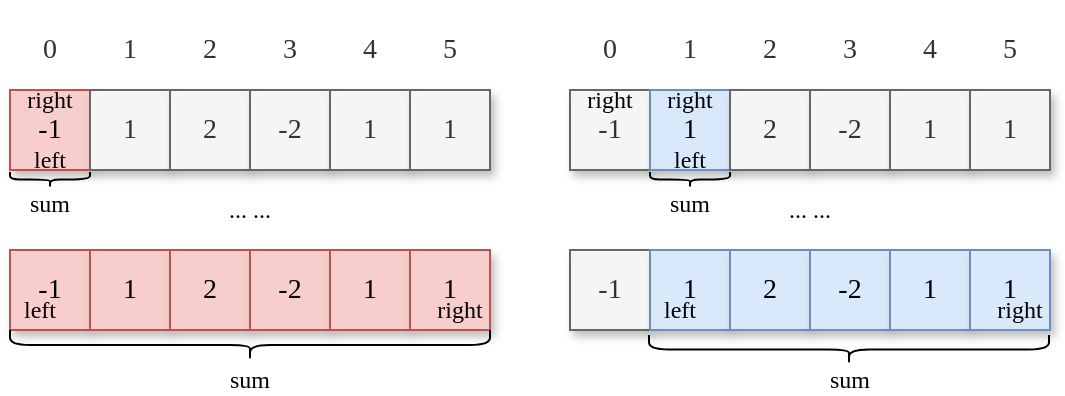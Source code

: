 <mxfile version="16.4.3" type="github">
  <diagram id="KClsczuqVtMZOjO609A7" name="第 1 页">
    <mxGraphModel dx="947" dy="506" grid="1" gridSize="10" guides="1" tooltips="1" connect="1" arrows="1" fold="1" page="1" pageScale="1" pageWidth="827" pageHeight="1169" background="#ffffff" math="0" shadow="0">
      <root>
        <mxCell id="0" />
        <mxCell id="1" parent="0" />
        <mxCell id="UFGrrsGST6fgBgzvhQ0c-1" value="&lt;font style=&quot;font-size: 14px&quot; face=&quot;Comic Sans MS&quot;&gt;-1&lt;/font&gt;" style="rounded=0;whiteSpace=wrap;html=1;fillColor=#f8cecc;strokeColor=#b85450;shadow=1;" vertex="1" parent="1">
          <mxGeometry x="320" y="120" width="40" height="40" as="geometry" />
        </mxCell>
        <mxCell id="UFGrrsGST6fgBgzvhQ0c-2" value="&lt;font style=&quot;font-size: 14px&quot; face=&quot;Comic Sans MS&quot;&gt;1&lt;/font&gt;" style="rounded=0;whiteSpace=wrap;html=1;fillColor=#f5f5f5;strokeColor=#666666;fontColor=#333333;shadow=1;" vertex="1" parent="1">
          <mxGeometry x="360" y="120" width="40" height="40" as="geometry" />
        </mxCell>
        <mxCell id="UFGrrsGST6fgBgzvhQ0c-3" value="&lt;font style=&quot;font-size: 14px&quot; face=&quot;Comic Sans MS&quot;&gt;2&lt;/font&gt;" style="rounded=0;whiteSpace=wrap;html=1;fillColor=#f5f5f5;strokeColor=#666666;fontColor=#333333;shadow=1;" vertex="1" parent="1">
          <mxGeometry x="400" y="120" width="40" height="40" as="geometry" />
        </mxCell>
        <mxCell id="UFGrrsGST6fgBgzvhQ0c-4" value="&lt;font style=&quot;font-size: 14px&quot; face=&quot;Comic Sans MS&quot;&gt;-2&lt;/font&gt;" style="rounded=0;whiteSpace=wrap;html=1;fillColor=#f5f5f5;strokeColor=#666666;fontColor=#333333;shadow=1;" vertex="1" parent="1">
          <mxGeometry x="440" y="120" width="40" height="40" as="geometry" />
        </mxCell>
        <mxCell id="UFGrrsGST6fgBgzvhQ0c-17" value="&lt;font style=&quot;font-size: 14px&quot; face=&quot;Comic Sans MS&quot;&gt;0&lt;/font&gt;" style="rounded=0;whiteSpace=wrap;html=1;fillColor=#f5f5f5;strokeColor=#666666;fontColor=#333333;shadow=1;opacity=0;" vertex="1" parent="1">
          <mxGeometry x="320" y="80" width="40" height="40" as="geometry" />
        </mxCell>
        <mxCell id="UFGrrsGST6fgBgzvhQ0c-18" value="&lt;font style=&quot;font-size: 14px&quot; face=&quot;Comic Sans MS&quot;&gt;1&lt;/font&gt;" style="rounded=0;whiteSpace=wrap;html=1;fillColor=#f5f5f5;strokeColor=#666666;fontColor=#333333;shadow=1;opacity=0;" vertex="1" parent="1">
          <mxGeometry x="360" y="80" width="40" height="40" as="geometry" />
        </mxCell>
        <mxCell id="UFGrrsGST6fgBgzvhQ0c-19" value="&lt;font style=&quot;font-size: 14px&quot; face=&quot;Comic Sans MS&quot;&gt;2&lt;/font&gt;" style="rounded=0;whiteSpace=wrap;html=1;fillColor=#f5f5f5;strokeColor=#666666;fontColor=#333333;shadow=1;opacity=0;" vertex="1" parent="1">
          <mxGeometry x="400" y="80" width="40" height="40" as="geometry" />
        </mxCell>
        <mxCell id="UFGrrsGST6fgBgzvhQ0c-20" value="&lt;font style=&quot;font-size: 14px&quot; face=&quot;Comic Sans MS&quot;&gt;3&lt;/font&gt;" style="rounded=0;whiteSpace=wrap;html=1;fillColor=#f5f5f5;strokeColor=#666666;fontColor=#333333;shadow=1;opacity=0;" vertex="1" parent="1">
          <mxGeometry x="440" y="80" width="40" height="40" as="geometry" />
        </mxCell>
        <mxCell id="UFGrrsGST6fgBgzvhQ0c-28" value="&lt;font style=&quot;font-size: 14px&quot; face=&quot;Comic Sans MS&quot;&gt;1&lt;/font&gt;" style="rounded=0;whiteSpace=wrap;html=1;fillColor=#f5f5f5;strokeColor=#666666;fontColor=#333333;shadow=1;" vertex="1" parent="1">
          <mxGeometry x="480" y="120" width="40" height="40" as="geometry" />
        </mxCell>
        <mxCell id="UFGrrsGST6fgBgzvhQ0c-29" value="&lt;font style=&quot;font-size: 14px&quot; face=&quot;Comic Sans MS&quot;&gt;1&lt;/font&gt;" style="rounded=0;whiteSpace=wrap;html=1;fillColor=#f5f5f5;strokeColor=#666666;fontColor=#333333;shadow=1;" vertex="1" parent="1">
          <mxGeometry x="520" y="120" width="40" height="40" as="geometry" />
        </mxCell>
        <mxCell id="UFGrrsGST6fgBgzvhQ0c-30" value="&lt;font style=&quot;font-size: 14px&quot; face=&quot;Comic Sans MS&quot;&gt;4&lt;/font&gt;" style="rounded=0;whiteSpace=wrap;html=1;fillColor=#f5f5f5;strokeColor=#666666;fontColor=#333333;shadow=1;opacity=0;" vertex="1" parent="1">
          <mxGeometry x="480" y="80" width="40" height="40" as="geometry" />
        </mxCell>
        <mxCell id="UFGrrsGST6fgBgzvhQ0c-31" value="&lt;font style=&quot;font-size: 14px&quot; face=&quot;Comic Sans MS&quot;&gt;5&lt;/font&gt;" style="rounded=0;whiteSpace=wrap;html=1;fillColor=#f5f5f5;strokeColor=#666666;fontColor=#333333;shadow=1;opacity=0;" vertex="1" parent="1">
          <mxGeometry x="520" y="80" width="40" height="40" as="geometry" />
        </mxCell>
        <mxCell id="UFGrrsGST6fgBgzvhQ0c-33" value="&lt;font face=&quot;Comic Sans MS&quot;&gt;left&lt;/font&gt;" style="text;html=1;strokeColor=none;fillColor=none;align=center;verticalAlign=middle;whiteSpace=wrap;rounded=0;" vertex="1" parent="1">
          <mxGeometry x="320" y="150" width="40" height="10" as="geometry" />
        </mxCell>
        <mxCell id="UFGrrsGST6fgBgzvhQ0c-34" value="&lt;font face=&quot;Comic Sans MS&quot;&gt;right&lt;/font&gt;" style="text;html=1;strokeColor=none;fillColor=none;align=center;verticalAlign=middle;whiteSpace=wrap;rounded=0;" vertex="1" parent="1">
          <mxGeometry x="320" y="120" width="40" height="10" as="geometry" />
        </mxCell>
        <mxCell id="UFGrrsGST6fgBgzvhQ0c-43" value="&lt;font style=&quot;font-size: 14px&quot; face=&quot;Comic Sans MS&quot;&gt;-1&lt;/font&gt;" style="rounded=0;whiteSpace=wrap;html=1;fillColor=#f8cecc;strokeColor=#b85450;shadow=1;" vertex="1" parent="1">
          <mxGeometry x="320" y="200" width="40" height="40" as="geometry" />
        </mxCell>
        <mxCell id="UFGrrsGST6fgBgzvhQ0c-44" value="&lt;font style=&quot;font-size: 14px&quot; face=&quot;Comic Sans MS&quot;&gt;1&lt;/font&gt;" style="rounded=0;whiteSpace=wrap;html=1;fillColor=#f8cecc;strokeColor=#b85450;shadow=1;" vertex="1" parent="1">
          <mxGeometry x="360" y="200" width="40" height="40" as="geometry" />
        </mxCell>
        <mxCell id="UFGrrsGST6fgBgzvhQ0c-45" value="&lt;font style=&quot;font-size: 14px&quot; face=&quot;Comic Sans MS&quot;&gt;2&lt;/font&gt;" style="rounded=0;whiteSpace=wrap;html=1;fillColor=#f8cecc;strokeColor=#b85450;shadow=1;" vertex="1" parent="1">
          <mxGeometry x="400" y="200" width="40" height="40" as="geometry" />
        </mxCell>
        <mxCell id="UFGrrsGST6fgBgzvhQ0c-46" value="&lt;font style=&quot;font-size: 14px&quot; face=&quot;Comic Sans MS&quot;&gt;-2&lt;/font&gt;" style="rounded=0;whiteSpace=wrap;html=1;fillColor=#f8cecc;strokeColor=#b85450;shadow=1;" vertex="1" parent="1">
          <mxGeometry x="440" y="200" width="40" height="40" as="geometry" />
        </mxCell>
        <mxCell id="UFGrrsGST6fgBgzvhQ0c-47" value="&lt;font style=&quot;font-size: 14px&quot; face=&quot;Comic Sans MS&quot;&gt;1&lt;/font&gt;" style="rounded=0;whiteSpace=wrap;html=1;fillColor=#f8cecc;strokeColor=#b85450;shadow=1;" vertex="1" parent="1">
          <mxGeometry x="480" y="200" width="40" height="40" as="geometry" />
        </mxCell>
        <mxCell id="UFGrrsGST6fgBgzvhQ0c-48" value="&lt;font style=&quot;font-size: 14px&quot; face=&quot;Comic Sans MS&quot;&gt;1&lt;/font&gt;" style="rounded=0;whiteSpace=wrap;html=1;fillColor=#f8cecc;strokeColor=#b85450;shadow=1;" vertex="1" parent="1">
          <mxGeometry x="520" y="200" width="40" height="40" as="geometry" />
        </mxCell>
        <mxCell id="UFGrrsGST6fgBgzvhQ0c-49" value="&lt;font face=&quot;Comic Sans MS&quot;&gt;left&lt;/font&gt;" style="text;html=1;strokeColor=none;fillColor=none;align=center;verticalAlign=middle;whiteSpace=wrap;rounded=0;" vertex="1" parent="1">
          <mxGeometry x="320" y="220" width="30" height="20" as="geometry" />
        </mxCell>
        <mxCell id="UFGrrsGST6fgBgzvhQ0c-50" value="&lt;font face=&quot;Comic Sans MS&quot;&gt;right&lt;/font&gt;" style="text;html=1;strokeColor=none;fillColor=none;align=center;verticalAlign=middle;whiteSpace=wrap;rounded=0;" vertex="1" parent="1">
          <mxGeometry x="530" y="220" width="30" height="20" as="geometry" />
        </mxCell>
        <mxCell id="UFGrrsGST6fgBgzvhQ0c-51" value="&lt;font style=&quot;font-size: 14px&quot; face=&quot;Comic Sans MS&quot;&gt;-1&lt;/font&gt;" style="rounded=0;whiteSpace=wrap;html=1;fillColor=#f5f5f5;strokeColor=#666666;shadow=1;fontColor=#333333;" vertex="1" parent="1">
          <mxGeometry x="600" y="120" width="40" height="40" as="geometry" />
        </mxCell>
        <mxCell id="UFGrrsGST6fgBgzvhQ0c-52" value="&lt;font style=&quot;font-size: 14px&quot; face=&quot;Comic Sans MS&quot;&gt;1&lt;/font&gt;" style="rounded=0;whiteSpace=wrap;html=1;fillColor=#dae8fc;strokeColor=#6c8ebf;shadow=1;" vertex="1" parent="1">
          <mxGeometry x="640" y="120" width="40" height="40" as="geometry" />
        </mxCell>
        <mxCell id="UFGrrsGST6fgBgzvhQ0c-53" value="&lt;font style=&quot;font-size: 14px&quot; face=&quot;Comic Sans MS&quot;&gt;2&lt;/font&gt;" style="rounded=0;whiteSpace=wrap;html=1;fillColor=#f5f5f5;strokeColor=#666666;fontColor=#333333;shadow=1;" vertex="1" parent="1">
          <mxGeometry x="680" y="120" width="40" height="40" as="geometry" />
        </mxCell>
        <mxCell id="UFGrrsGST6fgBgzvhQ0c-54" value="&lt;font style=&quot;font-size: 14px&quot; face=&quot;Comic Sans MS&quot;&gt;-2&lt;/font&gt;" style="rounded=0;whiteSpace=wrap;html=1;fillColor=#f5f5f5;strokeColor=#666666;fontColor=#333333;shadow=1;" vertex="1" parent="1">
          <mxGeometry x="720" y="120" width="40" height="40" as="geometry" />
        </mxCell>
        <mxCell id="UFGrrsGST6fgBgzvhQ0c-55" value="&lt;font style=&quot;font-size: 14px&quot; face=&quot;Comic Sans MS&quot;&gt;1&lt;/font&gt;" style="rounded=0;whiteSpace=wrap;html=1;fillColor=#f5f5f5;strokeColor=#666666;fontColor=#333333;shadow=1;" vertex="1" parent="1">
          <mxGeometry x="760" y="120" width="40" height="40" as="geometry" />
        </mxCell>
        <mxCell id="UFGrrsGST6fgBgzvhQ0c-56" value="&lt;font style=&quot;font-size: 14px&quot; face=&quot;Comic Sans MS&quot;&gt;1&lt;/font&gt;" style="rounded=0;whiteSpace=wrap;html=1;fillColor=#f5f5f5;strokeColor=#666666;fontColor=#333333;shadow=1;" vertex="1" parent="1">
          <mxGeometry x="800" y="120" width="40" height="40" as="geometry" />
        </mxCell>
        <mxCell id="UFGrrsGST6fgBgzvhQ0c-57" value="&lt;font face=&quot;Comic Sans MS&quot;&gt;left&lt;/font&gt;" style="text;html=1;strokeColor=none;fillColor=none;align=center;verticalAlign=middle;whiteSpace=wrap;rounded=0;" vertex="1" parent="1">
          <mxGeometry x="640" y="150" width="40" height="10" as="geometry" />
        </mxCell>
        <mxCell id="UFGrrsGST6fgBgzvhQ0c-58" value="&lt;font face=&quot;Comic Sans MS&quot;&gt;right&lt;/font&gt;" style="text;html=1;strokeColor=none;fillColor=none;align=center;verticalAlign=middle;whiteSpace=wrap;rounded=0;" vertex="1" parent="1">
          <mxGeometry x="640" y="120" width="40" height="10" as="geometry" />
        </mxCell>
        <mxCell id="UFGrrsGST6fgBgzvhQ0c-67" value="&lt;font style=&quot;font-size: 14px&quot; face=&quot;Comic Sans MS&quot;&gt;-1&lt;/font&gt;" style="rounded=0;whiteSpace=wrap;html=1;fillColor=#f5f5f5;strokeColor=#666666;shadow=1;fontColor=#333333;" vertex="1" parent="1">
          <mxGeometry x="600" y="200" width="40" height="40" as="geometry" />
        </mxCell>
        <mxCell id="UFGrrsGST6fgBgzvhQ0c-68" value="&lt;font style=&quot;font-size: 14px&quot; face=&quot;Comic Sans MS&quot;&gt;1&lt;/font&gt;" style="rounded=0;whiteSpace=wrap;html=1;fillColor=#dae8fc;strokeColor=#6c8ebf;shadow=1;" vertex="1" parent="1">
          <mxGeometry x="640" y="200" width="40" height="40" as="geometry" />
        </mxCell>
        <mxCell id="UFGrrsGST6fgBgzvhQ0c-69" value="&lt;font style=&quot;font-size: 14px&quot; face=&quot;Comic Sans MS&quot;&gt;2&lt;/font&gt;" style="rounded=0;whiteSpace=wrap;html=1;fillColor=#dae8fc;strokeColor=#6c8ebf;shadow=1;" vertex="1" parent="1">
          <mxGeometry x="680" y="200" width="40" height="40" as="geometry" />
        </mxCell>
        <mxCell id="UFGrrsGST6fgBgzvhQ0c-70" value="&lt;font style=&quot;font-size: 14px&quot; face=&quot;Comic Sans MS&quot;&gt;-2&lt;/font&gt;" style="rounded=0;whiteSpace=wrap;html=1;fillColor=#dae8fc;strokeColor=#6c8ebf;shadow=1;" vertex="1" parent="1">
          <mxGeometry x="720" y="200" width="40" height="40" as="geometry" />
        </mxCell>
        <mxCell id="UFGrrsGST6fgBgzvhQ0c-71" value="&lt;font style=&quot;font-size: 14px&quot; face=&quot;Comic Sans MS&quot;&gt;1&lt;/font&gt;" style="rounded=0;whiteSpace=wrap;html=1;fillColor=#dae8fc;strokeColor=#6c8ebf;shadow=1;" vertex="1" parent="1">
          <mxGeometry x="760" y="200" width="40" height="40" as="geometry" />
        </mxCell>
        <mxCell id="UFGrrsGST6fgBgzvhQ0c-72" value="&lt;font style=&quot;font-size: 14px&quot; face=&quot;Comic Sans MS&quot;&gt;1&lt;/font&gt;" style="rounded=0;whiteSpace=wrap;html=1;fillColor=#dae8fc;strokeColor=#6c8ebf;shadow=1;" vertex="1" parent="1">
          <mxGeometry x="800" y="200" width="40" height="40" as="geometry" />
        </mxCell>
        <mxCell id="UFGrrsGST6fgBgzvhQ0c-73" value="&lt;font face=&quot;Comic Sans MS&quot;&gt;left&lt;/font&gt;" style="text;html=1;strokeColor=none;fillColor=none;align=center;verticalAlign=middle;whiteSpace=wrap;rounded=0;" vertex="1" parent="1">
          <mxGeometry x="640" y="220" width="30" height="20" as="geometry" />
        </mxCell>
        <mxCell id="UFGrrsGST6fgBgzvhQ0c-74" value="&lt;font face=&quot;Comic Sans MS&quot;&gt;right&lt;/font&gt;" style="text;html=1;strokeColor=none;fillColor=none;align=center;verticalAlign=middle;whiteSpace=wrap;rounded=0;" vertex="1" parent="1">
          <mxGeometry x="810" y="220" width="30" height="20" as="geometry" />
        </mxCell>
        <mxCell id="UFGrrsGST6fgBgzvhQ0c-75" value="... ..." style="text;html=1;strokeColor=none;fillColor=none;align=center;verticalAlign=middle;whiteSpace=wrap;rounded=0;fontFamily=Comic Sans MS;" vertex="1" parent="1">
          <mxGeometry x="320" y="160" width="240" height="40" as="geometry" />
        </mxCell>
        <mxCell id="UFGrrsGST6fgBgzvhQ0c-77" value="... ..." style="text;html=1;strokeColor=none;fillColor=none;align=center;verticalAlign=middle;whiteSpace=wrap;rounded=0;fontFamily=Comic Sans MS;" vertex="1" parent="1">
          <mxGeometry x="600" y="160" width="240" height="40" as="geometry" />
        </mxCell>
        <mxCell id="UFGrrsGST6fgBgzvhQ0c-78" value="&lt;font style=&quot;font-size: 14px&quot; face=&quot;Comic Sans MS&quot;&gt;0&lt;/font&gt;" style="rounded=0;whiteSpace=wrap;html=1;fillColor=#f5f5f5;strokeColor=#666666;fontColor=#333333;shadow=1;opacity=0;" vertex="1" parent="1">
          <mxGeometry x="600" y="80" width="40" height="40" as="geometry" />
        </mxCell>
        <mxCell id="UFGrrsGST6fgBgzvhQ0c-79" value="&lt;font style=&quot;font-size: 14px&quot; face=&quot;Comic Sans MS&quot;&gt;1&lt;/font&gt;" style="rounded=0;whiteSpace=wrap;html=1;fillColor=#f5f5f5;strokeColor=#666666;fontColor=#333333;shadow=1;opacity=0;" vertex="1" parent="1">
          <mxGeometry x="640" y="80" width="40" height="40" as="geometry" />
        </mxCell>
        <mxCell id="UFGrrsGST6fgBgzvhQ0c-80" value="&lt;font style=&quot;font-size: 14px&quot; face=&quot;Comic Sans MS&quot;&gt;2&lt;/font&gt;" style="rounded=0;whiteSpace=wrap;html=1;fillColor=#f5f5f5;strokeColor=#666666;fontColor=#333333;shadow=1;opacity=0;" vertex="1" parent="1">
          <mxGeometry x="680" y="80" width="40" height="40" as="geometry" />
        </mxCell>
        <mxCell id="UFGrrsGST6fgBgzvhQ0c-81" value="&lt;font style=&quot;font-size: 14px&quot; face=&quot;Comic Sans MS&quot;&gt;3&lt;/font&gt;" style="rounded=0;whiteSpace=wrap;html=1;fillColor=#f5f5f5;strokeColor=#666666;fontColor=#333333;shadow=1;opacity=0;" vertex="1" parent="1">
          <mxGeometry x="720" y="80" width="40" height="40" as="geometry" />
        </mxCell>
        <mxCell id="UFGrrsGST6fgBgzvhQ0c-82" value="&lt;font style=&quot;font-size: 14px&quot; face=&quot;Comic Sans MS&quot;&gt;4&lt;/font&gt;" style="rounded=0;whiteSpace=wrap;html=1;fillColor=#f5f5f5;strokeColor=#666666;fontColor=#333333;shadow=1;opacity=0;" vertex="1" parent="1">
          <mxGeometry x="760" y="80" width="40" height="40" as="geometry" />
        </mxCell>
        <mxCell id="UFGrrsGST6fgBgzvhQ0c-83" value="&lt;font style=&quot;font-size: 14px&quot; face=&quot;Comic Sans MS&quot;&gt;5&lt;/font&gt;" style="rounded=0;whiteSpace=wrap;html=1;fillColor=#f5f5f5;strokeColor=#666666;fontColor=#333333;shadow=1;opacity=0;" vertex="1" parent="1">
          <mxGeometry x="800" y="80" width="40" height="40" as="geometry" />
        </mxCell>
        <mxCell id="UFGrrsGST6fgBgzvhQ0c-84" value="&lt;font face=&quot;Comic Sans MS&quot;&gt;right&lt;/font&gt;" style="text;html=1;strokeColor=none;fillColor=none;align=center;verticalAlign=middle;whiteSpace=wrap;rounded=0;" vertex="1" parent="1">
          <mxGeometry x="600" y="120" width="40" height="10" as="geometry" />
        </mxCell>
        <mxCell id="UFGrrsGST6fgBgzvhQ0c-85" value="" style="shape=curlyBracket;whiteSpace=wrap;html=1;rounded=1;flipH=1;fontFamily=Comic Sans MS;rotation=90;" vertex="1" parent="1">
          <mxGeometry x="432.5" y="127.5" width="15" height="240" as="geometry" />
        </mxCell>
        <mxCell id="UFGrrsGST6fgBgzvhQ0c-86" value="sum" style="text;html=1;strokeColor=none;fillColor=none;align=center;verticalAlign=middle;whiteSpace=wrap;rounded=0;fontFamily=Comic Sans MS;" vertex="1" parent="1">
          <mxGeometry x="410" y="260" width="60" height="10" as="geometry" />
        </mxCell>
        <mxCell id="UFGrrsGST6fgBgzvhQ0c-87" value="" style="shape=curlyBracket;whiteSpace=wrap;html=1;rounded=1;flipH=1;fontFamily=Comic Sans MS;rotation=90;" vertex="1" parent="1">
          <mxGeometry x="732.25" y="149.75" width="14.5" height="200" as="geometry" />
        </mxCell>
        <mxCell id="UFGrrsGST6fgBgzvhQ0c-88" value="sum" style="text;html=1;strokeColor=none;fillColor=none;align=center;verticalAlign=middle;whiteSpace=wrap;rounded=0;fontFamily=Comic Sans MS;" vertex="1" parent="1">
          <mxGeometry x="709.5" y="260" width="60" height="10" as="geometry" />
        </mxCell>
        <mxCell id="UFGrrsGST6fgBgzvhQ0c-89" value="" style="shape=curlyBracket;whiteSpace=wrap;html=1;rounded=1;flipH=1;fontFamily=Comic Sans MS;rotation=90;" vertex="1" parent="1">
          <mxGeometry x="336.25" y="144.75" width="7.5" height="40" as="geometry" />
        </mxCell>
        <mxCell id="UFGrrsGST6fgBgzvhQ0c-90" value="sum" style="text;html=1;strokeColor=none;fillColor=none;align=center;verticalAlign=middle;whiteSpace=wrap;rounded=0;fontFamily=Comic Sans MS;" vertex="1" parent="1">
          <mxGeometry x="320" y="169.5" width="40" height="15.25" as="geometry" />
        </mxCell>
        <mxCell id="UFGrrsGST6fgBgzvhQ0c-91" value="" style="shape=curlyBracket;whiteSpace=wrap;html=1;rounded=1;flipH=1;fontFamily=Comic Sans MS;rotation=90;" vertex="1" parent="1">
          <mxGeometry x="656.25" y="144.75" width="7.5" height="40" as="geometry" />
        </mxCell>
        <mxCell id="UFGrrsGST6fgBgzvhQ0c-92" value="sum" style="text;html=1;strokeColor=none;fillColor=none;align=center;verticalAlign=middle;whiteSpace=wrap;rounded=0;fontFamily=Comic Sans MS;" vertex="1" parent="1">
          <mxGeometry x="640" y="169.5" width="40" height="15.25" as="geometry" />
        </mxCell>
      </root>
    </mxGraphModel>
  </diagram>
</mxfile>
